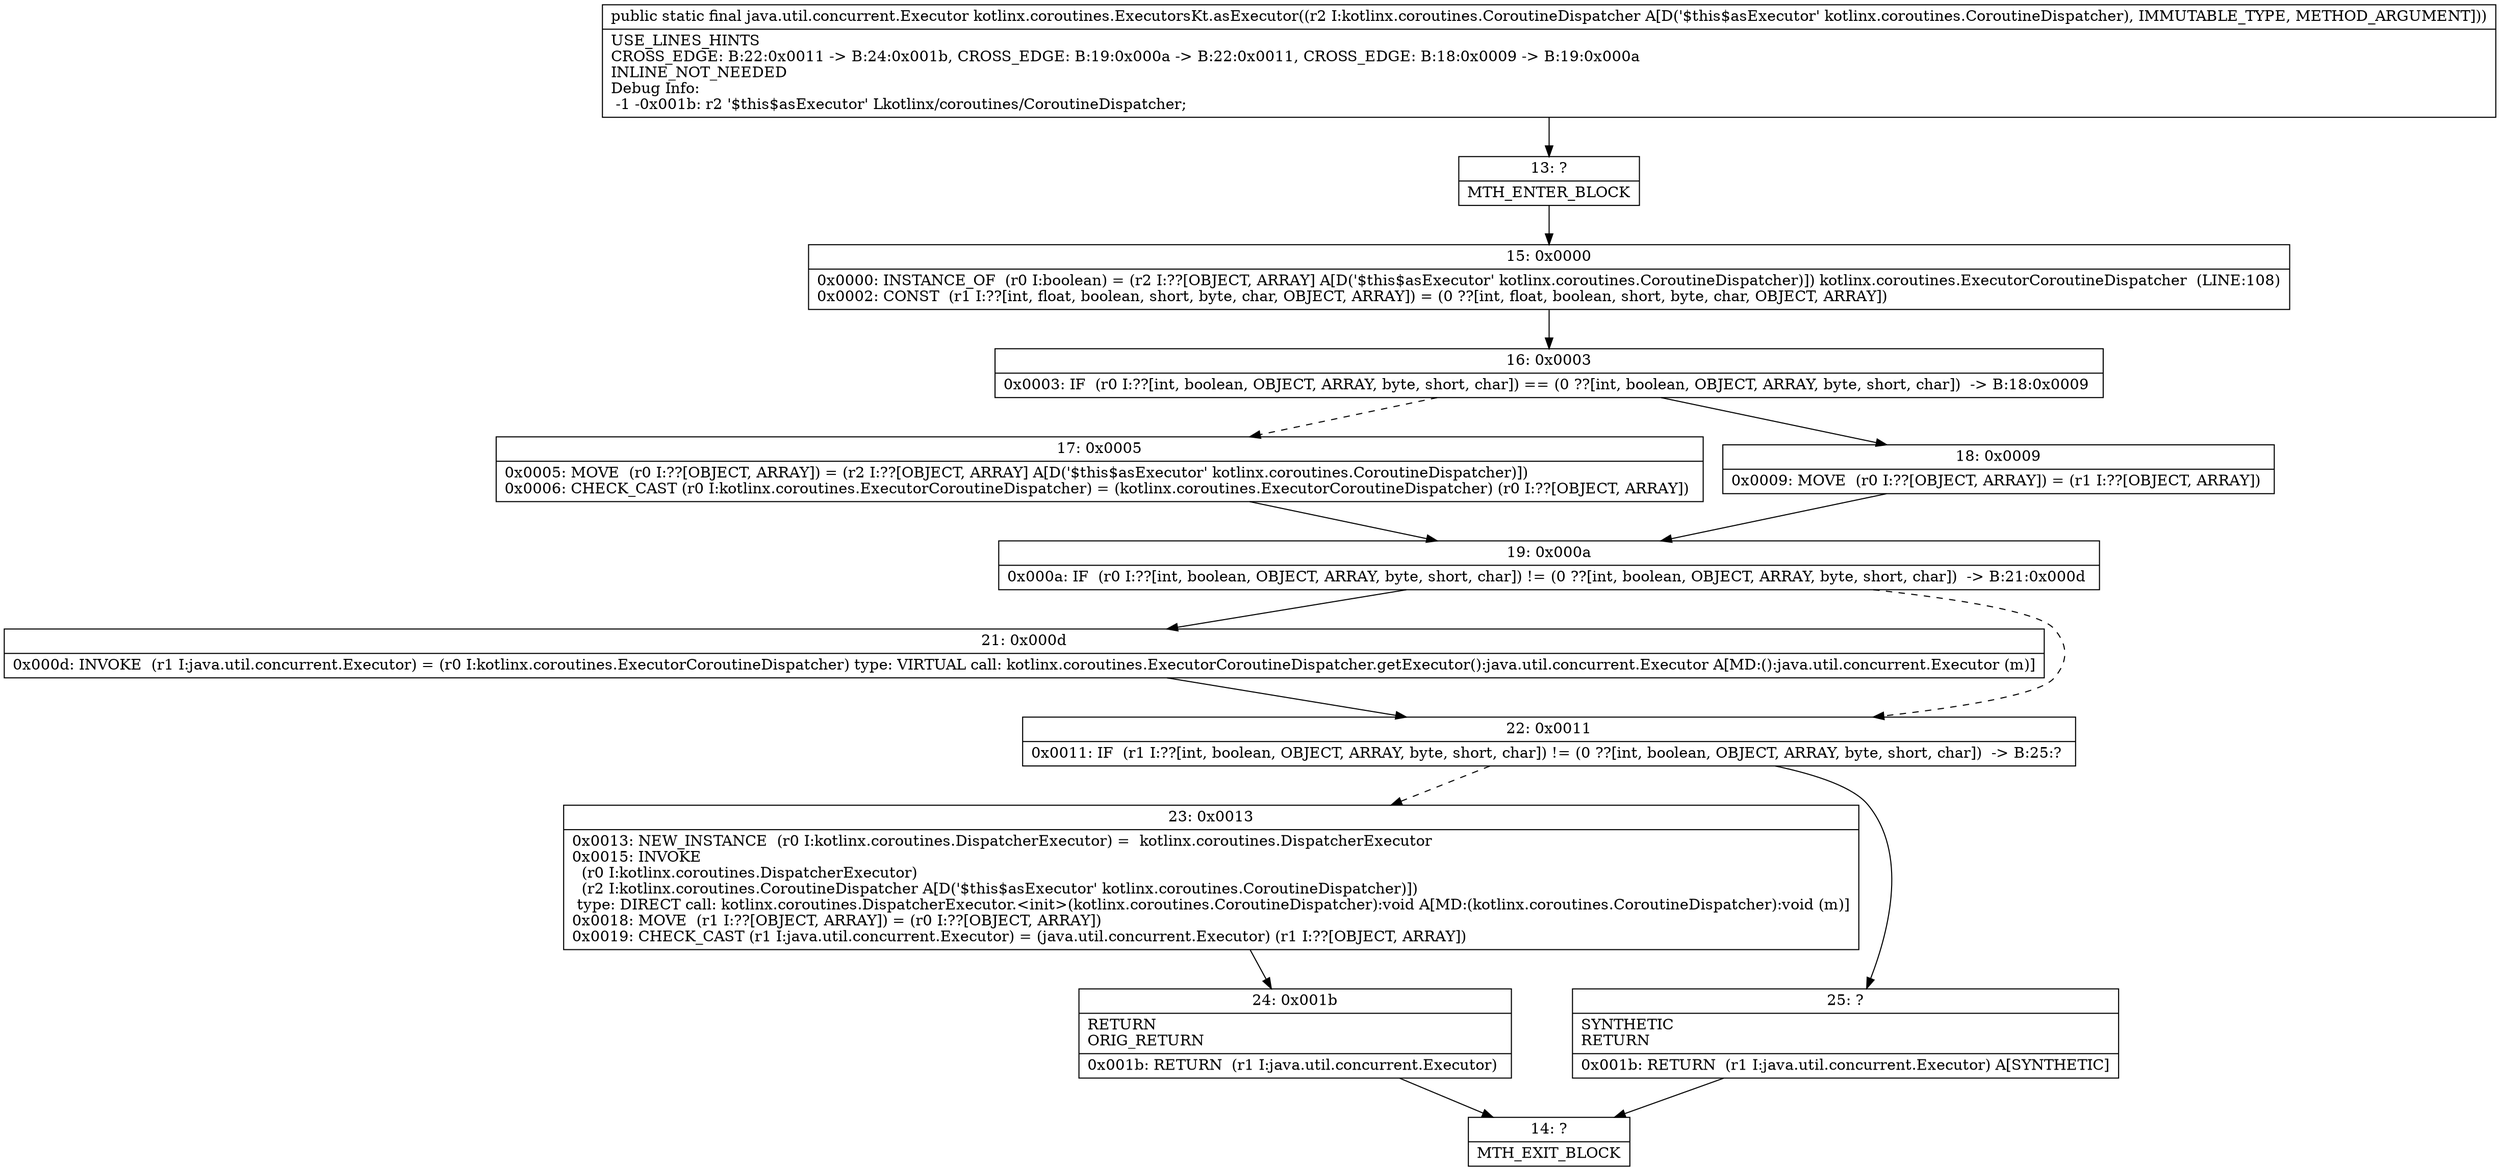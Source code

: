digraph "CFG forkotlinx.coroutines.ExecutorsKt.asExecutor(Lkotlinx\/coroutines\/CoroutineDispatcher;)Ljava\/util\/concurrent\/Executor;" {
Node_13 [shape=record,label="{13\:\ ?|MTH_ENTER_BLOCK\l}"];
Node_15 [shape=record,label="{15\:\ 0x0000|0x0000: INSTANCE_OF  (r0 I:boolean) = (r2 I:??[OBJECT, ARRAY] A[D('$this$asExecutor' kotlinx.coroutines.CoroutineDispatcher)]) kotlinx.coroutines.ExecutorCoroutineDispatcher  (LINE:108)\l0x0002: CONST  (r1 I:??[int, float, boolean, short, byte, char, OBJECT, ARRAY]) = (0 ??[int, float, boolean, short, byte, char, OBJECT, ARRAY]) \l}"];
Node_16 [shape=record,label="{16\:\ 0x0003|0x0003: IF  (r0 I:??[int, boolean, OBJECT, ARRAY, byte, short, char]) == (0 ??[int, boolean, OBJECT, ARRAY, byte, short, char])  \-\> B:18:0x0009 \l}"];
Node_17 [shape=record,label="{17\:\ 0x0005|0x0005: MOVE  (r0 I:??[OBJECT, ARRAY]) = (r2 I:??[OBJECT, ARRAY] A[D('$this$asExecutor' kotlinx.coroutines.CoroutineDispatcher)]) \l0x0006: CHECK_CAST (r0 I:kotlinx.coroutines.ExecutorCoroutineDispatcher) = (kotlinx.coroutines.ExecutorCoroutineDispatcher) (r0 I:??[OBJECT, ARRAY]) \l}"];
Node_19 [shape=record,label="{19\:\ 0x000a|0x000a: IF  (r0 I:??[int, boolean, OBJECT, ARRAY, byte, short, char]) != (0 ??[int, boolean, OBJECT, ARRAY, byte, short, char])  \-\> B:21:0x000d \l}"];
Node_21 [shape=record,label="{21\:\ 0x000d|0x000d: INVOKE  (r1 I:java.util.concurrent.Executor) = (r0 I:kotlinx.coroutines.ExecutorCoroutineDispatcher) type: VIRTUAL call: kotlinx.coroutines.ExecutorCoroutineDispatcher.getExecutor():java.util.concurrent.Executor A[MD:():java.util.concurrent.Executor (m)]\l}"];
Node_22 [shape=record,label="{22\:\ 0x0011|0x0011: IF  (r1 I:??[int, boolean, OBJECT, ARRAY, byte, short, char]) != (0 ??[int, boolean, OBJECT, ARRAY, byte, short, char])  \-\> B:25:? \l}"];
Node_23 [shape=record,label="{23\:\ 0x0013|0x0013: NEW_INSTANCE  (r0 I:kotlinx.coroutines.DispatcherExecutor) =  kotlinx.coroutines.DispatcherExecutor \l0x0015: INVOKE  \l  (r0 I:kotlinx.coroutines.DispatcherExecutor)\l  (r2 I:kotlinx.coroutines.CoroutineDispatcher A[D('$this$asExecutor' kotlinx.coroutines.CoroutineDispatcher)])\l type: DIRECT call: kotlinx.coroutines.DispatcherExecutor.\<init\>(kotlinx.coroutines.CoroutineDispatcher):void A[MD:(kotlinx.coroutines.CoroutineDispatcher):void (m)]\l0x0018: MOVE  (r1 I:??[OBJECT, ARRAY]) = (r0 I:??[OBJECT, ARRAY]) \l0x0019: CHECK_CAST (r1 I:java.util.concurrent.Executor) = (java.util.concurrent.Executor) (r1 I:??[OBJECT, ARRAY]) \l}"];
Node_24 [shape=record,label="{24\:\ 0x001b|RETURN\lORIG_RETURN\l|0x001b: RETURN  (r1 I:java.util.concurrent.Executor) \l}"];
Node_14 [shape=record,label="{14\:\ ?|MTH_EXIT_BLOCK\l}"];
Node_25 [shape=record,label="{25\:\ ?|SYNTHETIC\lRETURN\l|0x001b: RETURN  (r1 I:java.util.concurrent.Executor) A[SYNTHETIC]\l}"];
Node_18 [shape=record,label="{18\:\ 0x0009|0x0009: MOVE  (r0 I:??[OBJECT, ARRAY]) = (r1 I:??[OBJECT, ARRAY]) \l}"];
MethodNode[shape=record,label="{public static final java.util.concurrent.Executor kotlinx.coroutines.ExecutorsKt.asExecutor((r2 I:kotlinx.coroutines.CoroutineDispatcher A[D('$this$asExecutor' kotlinx.coroutines.CoroutineDispatcher), IMMUTABLE_TYPE, METHOD_ARGUMENT]))  | USE_LINES_HINTS\lCROSS_EDGE: B:22:0x0011 \-\> B:24:0x001b, CROSS_EDGE: B:19:0x000a \-\> B:22:0x0011, CROSS_EDGE: B:18:0x0009 \-\> B:19:0x000a\lINLINE_NOT_NEEDED\lDebug Info:\l  \-1 \-0x001b: r2 '$this$asExecutor' Lkotlinx\/coroutines\/CoroutineDispatcher;\l}"];
MethodNode -> Node_13;Node_13 -> Node_15;
Node_15 -> Node_16;
Node_16 -> Node_17[style=dashed];
Node_16 -> Node_18;
Node_17 -> Node_19;
Node_19 -> Node_21;
Node_19 -> Node_22[style=dashed];
Node_21 -> Node_22;
Node_22 -> Node_23[style=dashed];
Node_22 -> Node_25;
Node_23 -> Node_24;
Node_24 -> Node_14;
Node_25 -> Node_14;
Node_18 -> Node_19;
}

